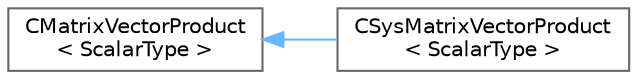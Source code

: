 digraph "Graphical Class Hierarchy"
{
 // LATEX_PDF_SIZE
  bgcolor="transparent";
  edge [fontname=Helvetica,fontsize=10,labelfontname=Helvetica,labelfontsize=10];
  node [fontname=Helvetica,fontsize=10,shape=box,height=0.2,width=0.4];
  rankdir="LR";
  Node0 [id="Node000000",label="CMatrixVectorProduct\l\< ScalarType \>",height=0.2,width=0.4,color="grey40", fillcolor="white", style="filled",URL="$classCMatrixVectorProduct.html",tooltip="Abstract base class for defining matrix-vector products."];
  Node0 -> Node1 [id="edge116_Node000000_Node000001",dir="back",color="steelblue1",style="solid",tooltip=" "];
  Node1 [id="Node000001",label="CSysMatrixVectorProduct\l\< ScalarType \>",height=0.2,width=0.4,color="grey40", fillcolor="white", style="filled",URL="$classCSysMatrixVectorProduct.html",tooltip="Specialization of matrix-vector product that uses CSysMatrix class."];
}
